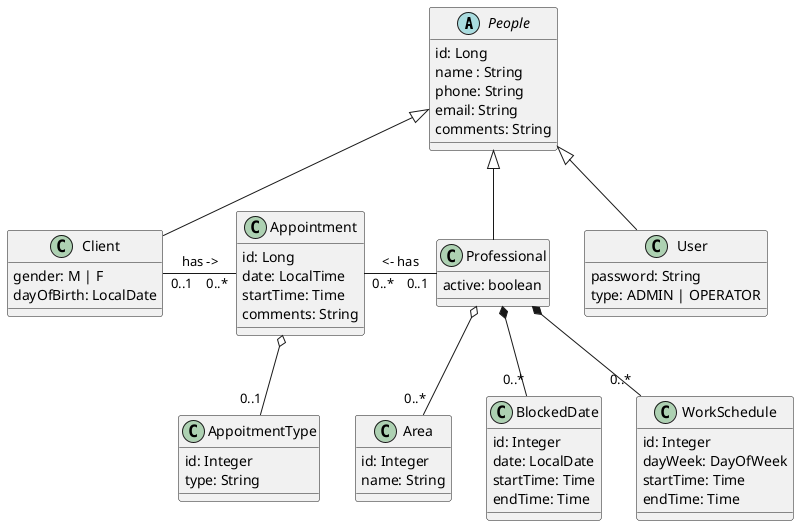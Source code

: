 @startuml "Modelo conceitual"

abstract class People {
    id: Long
    name : String
    phone: String
    email: String
    comments: String
}

class Professional {
    active: boolean    
}

class Client {
    gender: M | F
    dayOfBirth: LocalDate
}


'private or health insurance
class AppoitmentType {
    id: Integer
    type: String
}

class WorkSchedule {
    id: Integer
    dayWeek: DayOfWeek
    startTime: Time
    endTime: Time
}

class Area {
    id: Integer
    name: String
}

class Appointment {
    id: Long
    date: LocalTime
    startTime: Time
    comments: String
}

class BlockedDate {
    id: Integer
    date: LocalDate
    startTime: Time
    endTime: Time
}

class User {
    password: String
    type: ADMIN | OPERATOR

}

People              <|--            Client
People              <|--            Professional
People              <|--            User
Professional        o--     "0..*"  Area
Professional        *--     "0..*"  WorkSchedule
Professional        *--     "0..*"  BlockedDate
Appointment         o--     "0..1"  AppoitmentType
Appointment "0..*"  -l-     "0..1"  Client            : has ->
Appointment "0..*"  -r-     "0..1"  Professional      : <- has  




@enduml